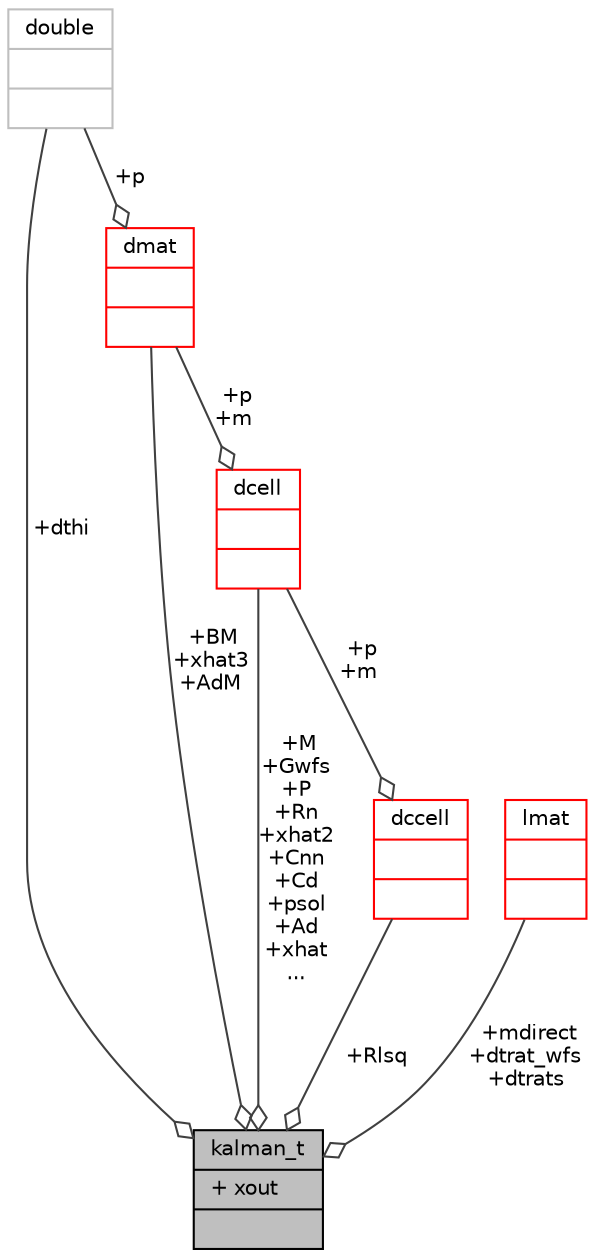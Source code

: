 digraph "kalman_t"
{
 // INTERACTIVE_SVG=YES
  bgcolor="transparent";
  edge [fontname="Helvetica",fontsize="10",labelfontname="Helvetica",labelfontsize="10"];
  node [fontname="Helvetica",fontsize="10",shape=record];
  Node1 [label="{kalman_t\n|+ xout\l|}",height=0.2,width=0.4,color="black", fillcolor="grey75", style="filled", fontcolor="black"];
  Node2 -> Node1 [color="grey25",fontsize="10",style="solid",label=" +M\n+Gwfs\n+P\n+Rn\n+xhat2\n+Cnn\n+Cd\n+psol\n+Ad\n+xhat\n..." ,arrowhead="odiamond",fontname="Helvetica"];
  Node2 [label="{dcell\n||}",height=0.2,width=0.4,color="red",URL="$df/def/type_8h.html#df/d47/structdcell"];
  Node10 -> Node2 [color="grey25",fontsize="10",style="solid",label=" +p\n+m" ,arrowhead="odiamond",fontname="Helvetica"];
  Node10 [label="{dmat\n||}",height=0.2,width=0.4,color="red",URL="$d3/d27/structdmat.html"];
  Node13 -> Node10 [color="grey25",fontsize="10",style="solid",label=" +p" ,arrowhead="odiamond",fontname="Helvetica"];
  Node13 [label="{double\n||}",height=0.2,width=0.4,color="grey75"];
  Node17 -> Node1 [color="grey25",fontsize="10",style="solid",label=" +Rlsq" ,arrowhead="odiamond",fontname="Helvetica"];
  Node17 [label="{dccell\n||}",height=0.2,width=0.4,color="red",URL="$df/def/type_8h.html#d1/df9/structdccell"];
  Node2 -> Node17 [color="grey25",fontsize="10",style="solid",label=" +p\n+m" ,arrowhead="odiamond",fontname="Helvetica"];
  Node13 -> Node1 [color="grey25",fontsize="10",style="solid",label=" +dthi" ,arrowhead="odiamond",fontname="Helvetica"];
  Node18 -> Node1 [color="grey25",fontsize="10",style="solid",label=" +mdirect\n+dtrat_wfs\n+dtrats" ,arrowhead="odiamond",fontname="Helvetica"];
  Node18 [label="{lmat\n||}",height=0.2,width=0.4,color="red",URL="$d7/da0/structlmat.html"];
  Node10 -> Node1 [color="grey25",fontsize="10",style="solid",label=" +BM\n+xhat3\n+AdM" ,arrowhead="odiamond",fontname="Helvetica"];
}
